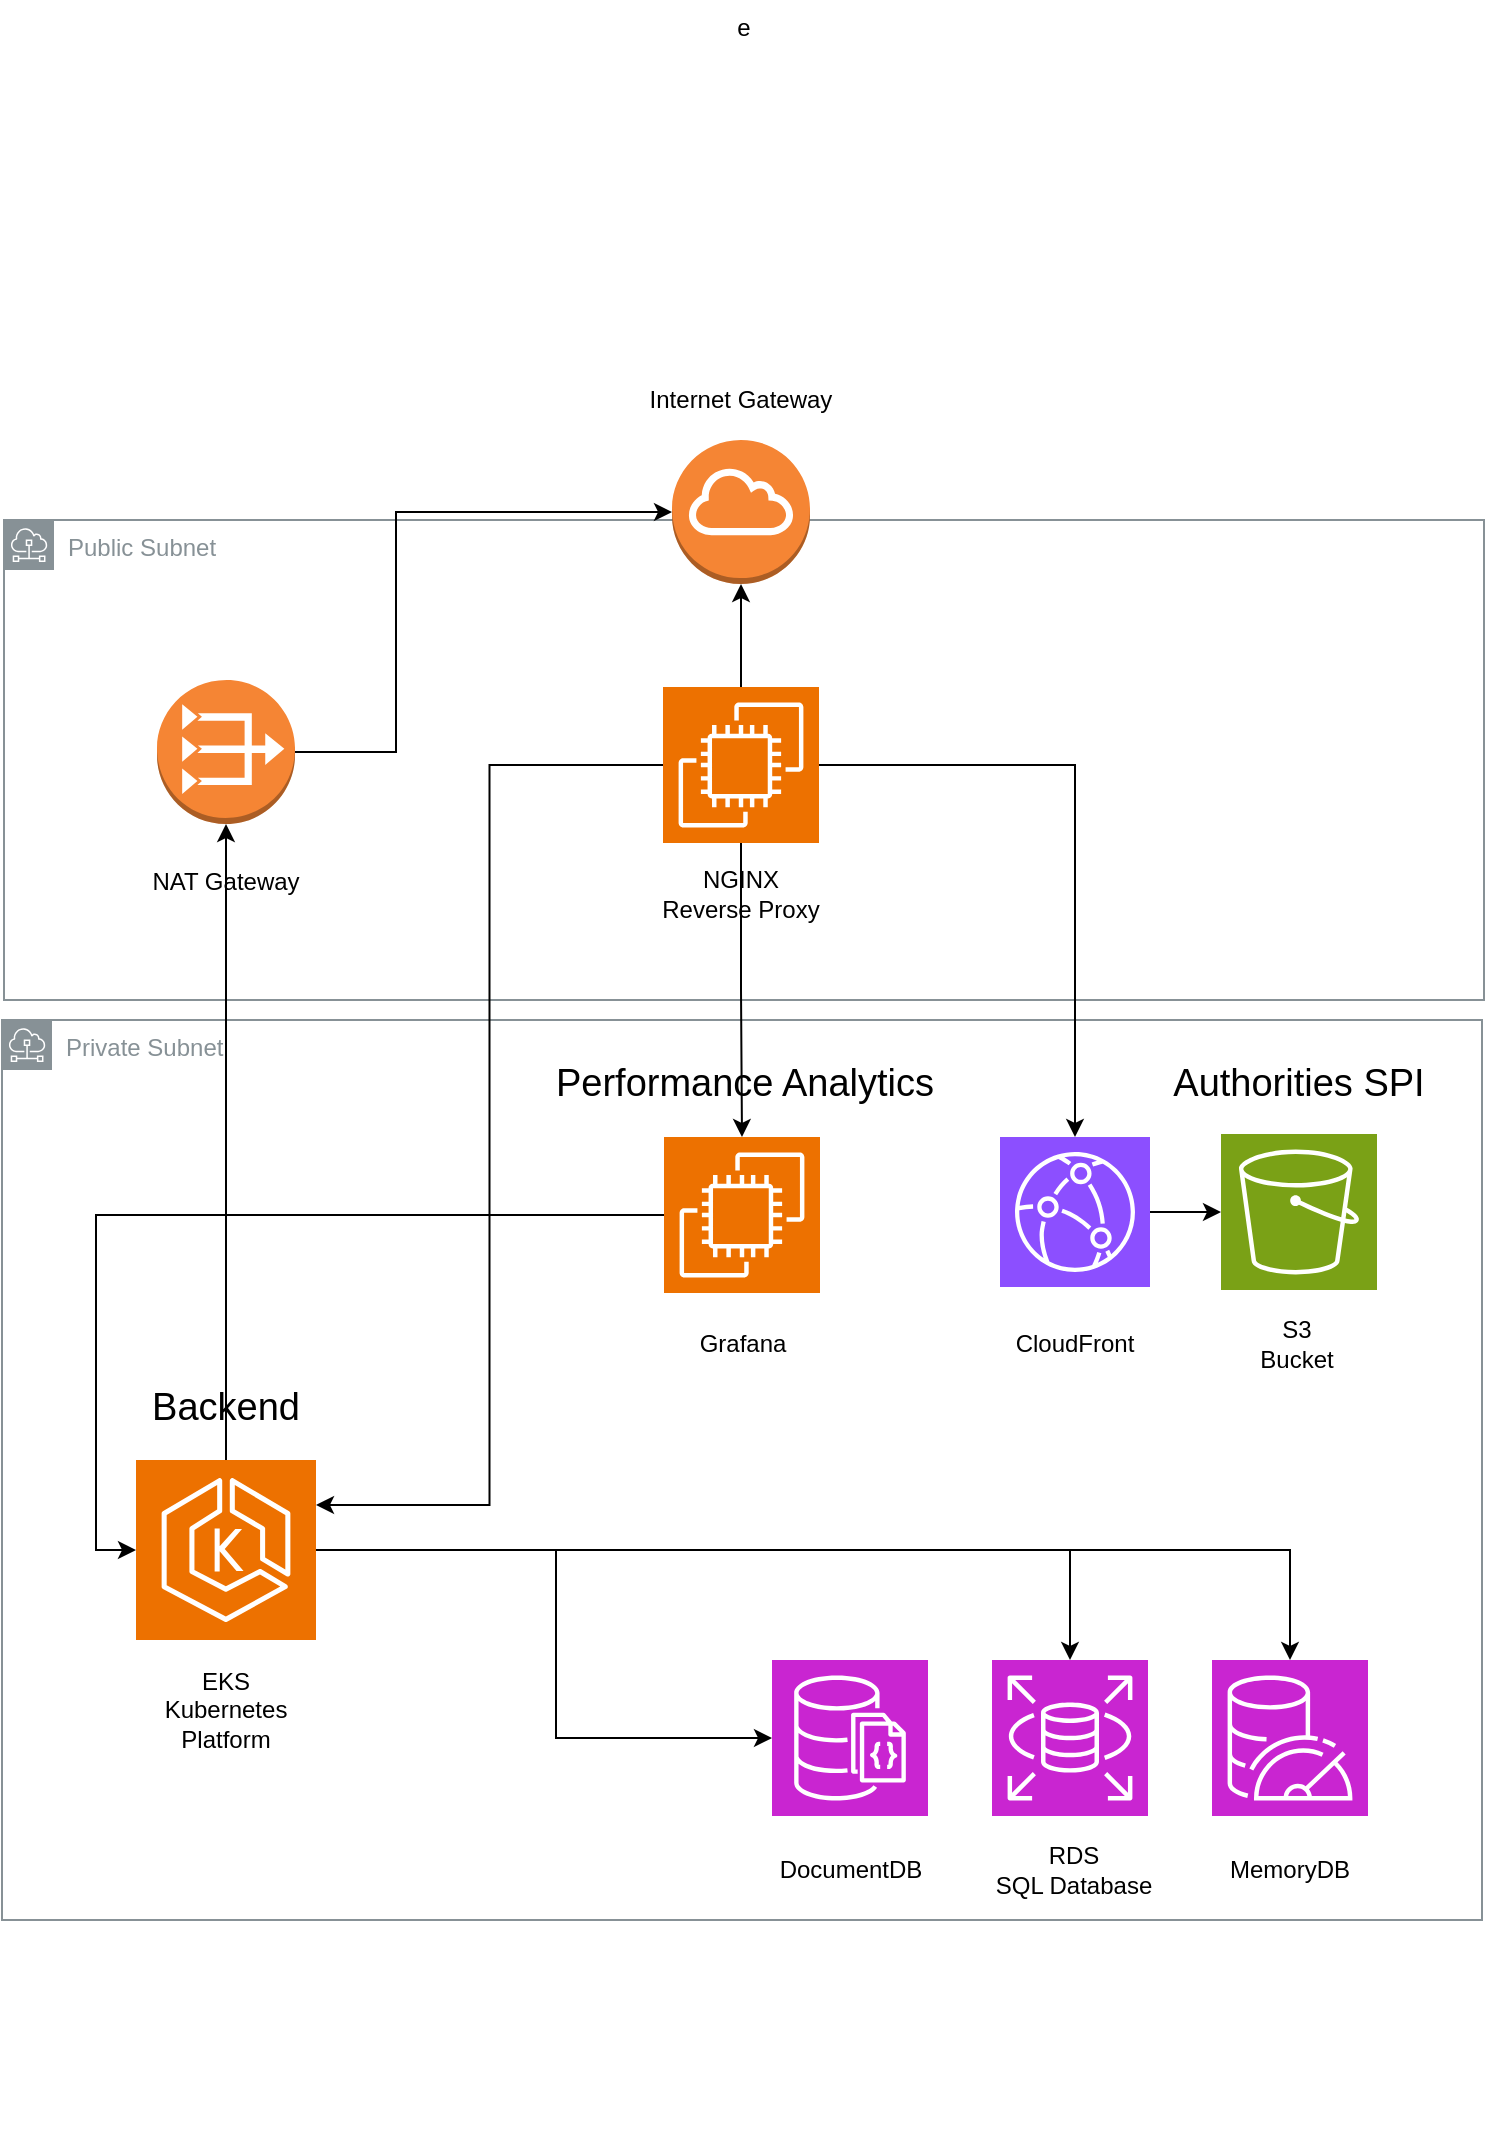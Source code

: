 <mxfile version="26.1.0">
  <diagram name="Page-1" id="Jsg7IJ3bIs8C2-iKhxGt">
    <mxGraphModel dx="1802" dy="2144" grid="1" gridSize="10" guides="1" tooltips="1" connect="1" arrows="1" fold="1" page="1" pageScale="1" pageWidth="827" pageHeight="1169" math="0" shadow="0">
      <root>
        <mxCell id="0" />
        <mxCell id="1" parent="0" />
        <mxCell id="RDD4g2kwhbk00n5F4Vmj-4" value="" style="group" vertex="1" connectable="0" parent="1">
          <mxGeometry x="44" y="510" width="740" height="470" as="geometry" />
        </mxCell>
        <mxCell id="RDD4g2kwhbk00n5F4Vmj-2" value="Private Subnet" style="sketch=0;outlineConnect=0;gradientColor=none;html=1;whiteSpace=wrap;fontSize=12;fontStyle=0;shape=mxgraph.aws4.group;grIcon=mxgraph.aws4.group_subnet;strokeColor=#879196;fillColor=none;verticalAlign=top;align=left;spacingLeft=30;fontColor=#879196;dashed=0;" vertex="1" parent="RDD4g2kwhbk00n5F4Vmj-4">
          <mxGeometry x="-1" y="-90" width="740" height="450" as="geometry" />
        </mxCell>
        <mxCell id="RDD4g2kwhbk00n5F4Vmj-9" value="" style="group" vertex="1" connectable="0" parent="RDD4g2kwhbk00n5F4Vmj-4">
          <mxGeometry x="66" y="89" width="90" height="181" as="geometry" />
        </mxCell>
        <mxCell id="RDD4g2kwhbk00n5F4Vmj-1" value="" style="sketch=0;points=[[0,0,0],[0.25,0,0],[0.5,0,0],[0.75,0,0],[1,0,0],[0,1,0],[0.25,1,0],[0.5,1,0],[0.75,1,0],[1,1,0],[0,0.25,0],[0,0.5,0],[0,0.75,0],[1,0.25,0],[1,0.5,0],[1,0.75,0]];outlineConnect=0;fontColor=#232F3E;fillColor=#ED7100;strokeColor=#ffffff;dashed=0;verticalLabelPosition=bottom;verticalAlign=top;align=center;html=1;fontSize=12;fontStyle=0;aspect=fixed;shape=mxgraph.aws4.resourceIcon;resIcon=mxgraph.aws4.eks;" vertex="1" parent="RDD4g2kwhbk00n5F4Vmj-9">
          <mxGeometry y="41" width="90" height="90" as="geometry" />
        </mxCell>
        <mxCell id="RDD4g2kwhbk00n5F4Vmj-5" value="EKS&lt;div&gt;Kubernetes&lt;/div&gt;&lt;div&gt;Platform&lt;/div&gt;" style="text;html=1;align=center;verticalAlign=middle;whiteSpace=wrap;rounded=0;" vertex="1" parent="RDD4g2kwhbk00n5F4Vmj-9">
          <mxGeometry x="15" y="151" width="60" height="30" as="geometry" />
        </mxCell>
        <mxCell id="RDD4g2kwhbk00n5F4Vmj-7" value="Backend" style="text;html=1;align=center;verticalAlign=middle;whiteSpace=wrap;rounded=0;fontSize=19;" vertex="1" parent="RDD4g2kwhbk00n5F4Vmj-9">
          <mxGeometry x="15" width="60" height="30" as="geometry" />
        </mxCell>
        <mxCell id="RDD4g2kwhbk00n5F4Vmj-6" style="edgeStyle=orthogonalEdgeStyle;rounded=0;orthogonalLoop=1;jettySize=auto;html=1;exitX=0.5;exitY=1;exitDx=0;exitDy=0;" edge="1" parent="RDD4g2kwhbk00n5F4Vmj-9" source="RDD4g2kwhbk00n5F4Vmj-5" target="RDD4g2kwhbk00n5F4Vmj-5">
          <mxGeometry relative="1" as="geometry" />
        </mxCell>
        <mxCell id="RDD4g2kwhbk00n5F4Vmj-11" style="edgeStyle=orthogonalEdgeStyle;rounded=0;orthogonalLoop=1;jettySize=auto;html=1;entryX=0;entryY=0.5;entryDx=0;entryDy=0;entryPerimeter=0;" edge="1" parent="RDD4g2kwhbk00n5F4Vmj-4" source="RDD4g2kwhbk00n5F4Vmj-1" target="RDD4g2kwhbk00n5F4Vmj-10">
          <mxGeometry relative="1" as="geometry">
            <Array as="points">
              <mxPoint x="276" y="175" />
              <mxPoint x="276" y="269" />
            </Array>
          </mxGeometry>
        </mxCell>
        <mxCell id="RDD4g2kwhbk00n5F4Vmj-15" style="edgeStyle=orthogonalEdgeStyle;rounded=0;orthogonalLoop=1;jettySize=auto;html=1;" edge="1" parent="RDD4g2kwhbk00n5F4Vmj-4" source="RDD4g2kwhbk00n5F4Vmj-1" target="RDD4g2kwhbk00n5F4Vmj-14">
          <mxGeometry relative="1" as="geometry" />
        </mxCell>
        <mxCell id="RDD4g2kwhbk00n5F4Vmj-16" value="" style="group" vertex="1" connectable="0" parent="RDD4g2kwhbk00n5F4Vmj-4">
          <mxGeometry x="384" y="230" width="78" height="120" as="geometry" />
        </mxCell>
        <mxCell id="RDD4g2kwhbk00n5F4Vmj-10" value="" style="sketch=0;points=[[0,0,0],[0.25,0,0],[0.5,0,0],[0.75,0,0],[1,0,0],[0,1,0],[0.25,1,0],[0.5,1,0],[0.75,1,0],[1,1,0],[0,0.25,0],[0,0.5,0],[0,0.75,0],[1,0.25,0],[1,0.5,0],[1,0.75,0]];outlineConnect=0;fontColor=#232F3E;fillColor=#C925D1;strokeColor=#ffffff;dashed=0;verticalLabelPosition=bottom;verticalAlign=top;align=center;html=1;fontSize=12;fontStyle=0;aspect=fixed;shape=mxgraph.aws4.resourceIcon;resIcon=mxgraph.aws4.documentdb_with_mongodb_compatibility;" vertex="1" parent="RDD4g2kwhbk00n5F4Vmj-16">
          <mxGeometry width="78" height="78" as="geometry" />
        </mxCell>
        <mxCell id="RDD4g2kwhbk00n5F4Vmj-12" value="DocumentDB" style="text;html=1;align=center;verticalAlign=middle;whiteSpace=wrap;rounded=0;" vertex="1" parent="RDD4g2kwhbk00n5F4Vmj-16">
          <mxGeometry x="1.5" y="90" width="75" height="30" as="geometry" />
        </mxCell>
        <mxCell id="RDD4g2kwhbk00n5F4Vmj-13" style="edgeStyle=orthogonalEdgeStyle;rounded=0;orthogonalLoop=1;jettySize=auto;html=1;exitX=0.5;exitY=1;exitDx=0;exitDy=0;" edge="1" parent="RDD4g2kwhbk00n5F4Vmj-16" source="RDD4g2kwhbk00n5F4Vmj-12" target="RDD4g2kwhbk00n5F4Vmj-12">
          <mxGeometry relative="1" as="geometry" />
        </mxCell>
        <mxCell id="RDD4g2kwhbk00n5F4Vmj-19" value="" style="group" vertex="1" connectable="0" parent="RDD4g2kwhbk00n5F4Vmj-4">
          <mxGeometry x="494" y="230" width="85.5" height="120" as="geometry" />
        </mxCell>
        <mxCell id="RDD4g2kwhbk00n5F4Vmj-14" value="" style="sketch=0;points=[[0,0,0],[0.25,0,0],[0.5,0,0],[0.75,0,0],[1,0,0],[0,1,0],[0.25,1,0],[0.5,1,0],[0.75,1,0],[1,1,0],[0,0.25,0],[0,0.5,0],[0,0.75,0],[1,0.25,0],[1,0.5,0],[1,0.75,0]];outlineConnect=0;fontColor=#232F3E;fillColor=#C925D1;strokeColor=#ffffff;dashed=0;verticalLabelPosition=bottom;verticalAlign=top;align=center;html=1;fontSize=12;fontStyle=0;aspect=fixed;shape=mxgraph.aws4.resourceIcon;resIcon=mxgraph.aws4.rds;" vertex="1" parent="RDD4g2kwhbk00n5F4Vmj-19">
          <mxGeometry width="78" height="78" as="geometry" />
        </mxCell>
        <mxCell id="RDD4g2kwhbk00n5F4Vmj-17" value="RDS&lt;div&gt;SQL Database&lt;/div&gt;" style="text;html=1;align=center;verticalAlign=middle;whiteSpace=wrap;rounded=0;" vertex="1" parent="RDD4g2kwhbk00n5F4Vmj-19">
          <mxGeometry x="-1.5" y="90" width="84" height="30" as="geometry" />
        </mxCell>
        <mxCell id="RDD4g2kwhbk00n5F4Vmj-23" value="" style="group" vertex="1" connectable="0" parent="RDD4g2kwhbk00n5F4Vmj-4">
          <mxGeometry x="601" y="230" width="84" height="120" as="geometry" />
        </mxCell>
        <mxCell id="RDD4g2kwhbk00n5F4Vmj-20" value="" style="sketch=0;points=[[0,0,0],[0.25,0,0],[0.5,0,0],[0.75,0,0],[1,0,0],[0,1,0],[0.25,1,0],[0.5,1,0],[0.75,1,0],[1,1,0],[0,0.25,0],[0,0.5,0],[0,0.75,0],[1,0.25,0],[1,0.5,0],[1,0.75,0]];outlineConnect=0;fontColor=#232F3E;fillColor=#C925D1;strokeColor=#ffffff;dashed=0;verticalLabelPosition=bottom;verticalAlign=top;align=center;html=1;fontSize=12;fontStyle=0;aspect=fixed;shape=mxgraph.aws4.resourceIcon;resIcon=mxgraph.aws4.memorydb_for_redis;" vertex="1" parent="RDD4g2kwhbk00n5F4Vmj-23">
          <mxGeometry x="3" width="78" height="78" as="geometry" />
        </mxCell>
        <mxCell id="RDD4g2kwhbk00n5F4Vmj-22" value="MemoryDB" style="text;html=1;align=center;verticalAlign=middle;whiteSpace=wrap;rounded=0;" vertex="1" parent="RDD4g2kwhbk00n5F4Vmj-23">
          <mxGeometry y="90" width="84" height="30" as="geometry" />
        </mxCell>
        <mxCell id="RDD4g2kwhbk00n5F4Vmj-24" style="edgeStyle=orthogonalEdgeStyle;rounded=0;orthogonalLoop=1;jettySize=auto;html=1;entryX=0.5;entryY=0;entryDx=0;entryDy=0;entryPerimeter=0;" edge="1" parent="RDD4g2kwhbk00n5F4Vmj-4" source="RDD4g2kwhbk00n5F4Vmj-1" target="RDD4g2kwhbk00n5F4Vmj-20">
          <mxGeometry relative="1" as="geometry" />
        </mxCell>
        <mxCell id="RDD4g2kwhbk00n5F4Vmj-31" value="" style="group" vertex="1" connectable="0" parent="RDD4g2kwhbk00n5F4Vmj-4">
          <mxGeometry x="572" y="-73" width="151" height="160" as="geometry" />
        </mxCell>
        <mxCell id="RDD4g2kwhbk00n5F4Vmj-30" value="Authorities SPI" style="text;html=1;align=center;verticalAlign=middle;whiteSpace=wrap;rounded=0;fontSize=19;" vertex="1" parent="RDD4g2kwhbk00n5F4Vmj-31">
          <mxGeometry width="151" height="30" as="geometry" />
        </mxCell>
        <mxCell id="RDD4g2kwhbk00n5F4Vmj-26" value="" style="sketch=0;points=[[0,0,0],[0.25,0,0],[0.5,0,0],[0.75,0,0],[1,0,0],[0,1,0],[0.25,1,0],[0.5,1,0],[0.75,1,0],[1,1,0],[0,0.25,0],[0,0.5,0],[0,0.75,0],[1,0.25,0],[1,0.5,0],[1,0.75,0]];outlineConnect=0;fontColor=#232F3E;fillColor=#7AA116;strokeColor=#ffffff;dashed=0;verticalLabelPosition=bottom;verticalAlign=top;align=center;html=1;fontSize=12;fontStyle=0;aspect=fixed;shape=mxgraph.aws4.resourceIcon;resIcon=mxgraph.aws4.s3;" vertex="1" parent="RDD4g2kwhbk00n5F4Vmj-31">
          <mxGeometry x="36.5" y="40" width="78" height="78" as="geometry" />
        </mxCell>
        <mxCell id="RDD4g2kwhbk00n5F4Vmj-27" value="S3&lt;div&gt;&lt;span style=&quot;background-color: transparent; color: light-dark(rgb(0, 0, 0), rgb(255, 255, 255));&quot;&gt;Bucket&lt;/span&gt;&lt;/div&gt;" style="text;html=1;align=center;verticalAlign=middle;whiteSpace=wrap;rounded=0;" vertex="1" parent="RDD4g2kwhbk00n5F4Vmj-31">
          <mxGeometry x="36.5" y="130" width="75" height="30" as="geometry" />
        </mxCell>
        <mxCell id="RDD4g2kwhbk00n5F4Vmj-42" value="" style="group" vertex="1" connectable="0" parent="RDD4g2kwhbk00n5F4Vmj-4">
          <mxGeometry x="498" y="-31.5" width="75" height="118.5" as="geometry" />
        </mxCell>
        <mxCell id="RDD4g2kwhbk00n5F4Vmj-36" value="" style="sketch=0;points=[[0,0,0],[0.25,0,0],[0.5,0,0],[0.75,0,0],[1,0,0],[0,1,0],[0.25,1,0],[0.5,1,0],[0.75,1,0],[1,1,0],[0,0.25,0],[0,0.5,0],[0,0.75,0],[1,0.25,0],[1,0.5,0],[1,0.75,0]];outlineConnect=0;fontColor=#232F3E;fillColor=#8C4FFF;strokeColor=#ffffff;dashed=0;verticalLabelPosition=bottom;verticalAlign=top;align=center;html=1;fontSize=12;fontStyle=0;aspect=fixed;shape=mxgraph.aws4.resourceIcon;resIcon=mxgraph.aws4.cloudfront;" vertex="1" parent="RDD4g2kwhbk00n5F4Vmj-42">
          <mxGeometry width="75" height="75" as="geometry" />
        </mxCell>
        <mxCell id="RDD4g2kwhbk00n5F4Vmj-41" value="CloudFront" style="text;html=1;align=center;verticalAlign=middle;whiteSpace=wrap;rounded=0;" vertex="1" parent="RDD4g2kwhbk00n5F4Vmj-42">
          <mxGeometry y="88.5" width="75" height="30" as="geometry" />
        </mxCell>
        <mxCell id="RDD4g2kwhbk00n5F4Vmj-38" style="edgeStyle=orthogonalEdgeStyle;rounded=0;orthogonalLoop=1;jettySize=auto;html=1;" edge="1" parent="RDD4g2kwhbk00n5F4Vmj-4" source="RDD4g2kwhbk00n5F4Vmj-36" target="RDD4g2kwhbk00n5F4Vmj-26">
          <mxGeometry relative="1" as="geometry" />
        </mxCell>
        <mxCell id="RDD4g2kwhbk00n5F4Vmj-71" value="" style="group" vertex="1" connectable="0" parent="RDD4g2kwhbk00n5F4Vmj-4">
          <mxGeometry x="330" y="-31.5" width="78" height="118" as="geometry" />
        </mxCell>
        <mxCell id="RDD4g2kwhbk00n5F4Vmj-64" value="" style="sketch=0;points=[[0,0,0],[0.25,0,0],[0.5,0,0],[0.75,0,0],[1,0,0],[0,1,0],[0.25,1,0],[0.5,1,0],[0.75,1,0],[1,1,0],[0,0.25,0],[0,0.5,0],[0,0.75,0],[1,0.25,0],[1,0.5,0],[1,0.75,0]];outlineConnect=0;fontColor=#232F3E;fillColor=#ED7100;strokeColor=#ffffff;dashed=0;verticalLabelPosition=bottom;verticalAlign=top;align=center;html=1;fontSize=12;fontStyle=0;aspect=fixed;shape=mxgraph.aws4.resourceIcon;resIcon=mxgraph.aws4.ec2;" vertex="1" parent="RDD4g2kwhbk00n5F4Vmj-71">
          <mxGeometry width="78" height="78" as="geometry" />
        </mxCell>
        <mxCell id="RDD4g2kwhbk00n5F4Vmj-68" value="Grafana" style="text;html=1;align=center;verticalAlign=middle;whiteSpace=wrap;rounded=0;" vertex="1" parent="RDD4g2kwhbk00n5F4Vmj-71">
          <mxGeometry x="1.5" y="88" width="75" height="30" as="geometry" />
        </mxCell>
        <mxCell id="RDD4g2kwhbk00n5F4Vmj-80" style="edgeStyle=orthogonalEdgeStyle;rounded=0;orthogonalLoop=1;jettySize=auto;html=1;entryX=0;entryY=0.5;entryDx=0;entryDy=0;entryPerimeter=0;" edge="1" parent="RDD4g2kwhbk00n5F4Vmj-4" source="RDD4g2kwhbk00n5F4Vmj-64" target="RDD4g2kwhbk00n5F4Vmj-1">
          <mxGeometry relative="1" as="geometry" />
        </mxCell>
        <mxCell id="RDD4g2kwhbk00n5F4Vmj-29" value="e" style="group" vertex="1" connectable="0" parent="1">
          <mxGeometry x="44" y="-90" width="740" height="500" as="geometry" />
        </mxCell>
        <mxCell id="RDD4g2kwhbk00n5F4Vmj-25" value="Public Subnet" style="sketch=0;outlineConnect=0;gradientColor=none;html=1;whiteSpace=wrap;fontSize=12;fontStyle=0;shape=mxgraph.aws4.group;grIcon=mxgraph.aws4.group_subnet;strokeColor=#879196;fillColor=none;verticalAlign=top;align=left;spacingLeft=30;fontColor=#879196;dashed=0;" vertex="1" parent="RDD4g2kwhbk00n5F4Vmj-29">
          <mxGeometry y="260" width="740" height="240" as="geometry" />
        </mxCell>
        <mxCell id="RDD4g2kwhbk00n5F4Vmj-35" value="" style="group" vertex="1" connectable="0" parent="RDD4g2kwhbk00n5F4Vmj-29">
          <mxGeometry x="314" y="180" width="109" height="112" as="geometry" />
        </mxCell>
        <mxCell id="RDD4g2kwhbk00n5F4Vmj-32" value="" style="outlineConnect=0;dashed=0;verticalLabelPosition=bottom;verticalAlign=top;align=center;html=1;shape=mxgraph.aws3.internet_gateway;fillColor=#F58534;gradientColor=none;" vertex="1" parent="RDD4g2kwhbk00n5F4Vmj-35">
          <mxGeometry x="20" y="40" width="69" height="72" as="geometry" />
        </mxCell>
        <mxCell id="RDD4g2kwhbk00n5F4Vmj-33" value="Internet Gateway" style="text;html=1;align=center;verticalAlign=middle;whiteSpace=wrap;rounded=0;" vertex="1" parent="RDD4g2kwhbk00n5F4Vmj-35">
          <mxGeometry y="5" width="109" height="30" as="geometry" />
        </mxCell>
        <mxCell id="RDD4g2kwhbk00n5F4Vmj-55" value="" style="group" vertex="1" connectable="0" parent="RDD4g2kwhbk00n5F4Vmj-29">
          <mxGeometry x="72" y="340" width="78" height="116" as="geometry" />
        </mxCell>
        <mxCell id="RDD4g2kwhbk00n5F4Vmj-43" value="" style="outlineConnect=0;dashed=0;verticalLabelPosition=bottom;verticalAlign=top;align=center;html=1;shape=mxgraph.aws3.vpc_nat_gateway;fillColor=#F58534;gradientColor=none;" vertex="1" parent="RDD4g2kwhbk00n5F4Vmj-55">
          <mxGeometry x="4.5" width="69" height="72" as="geometry" />
        </mxCell>
        <mxCell id="RDD4g2kwhbk00n5F4Vmj-44" value="NAT Gateway" style="text;html=1;align=center;verticalAlign=middle;whiteSpace=wrap;rounded=0;" vertex="1" parent="RDD4g2kwhbk00n5F4Vmj-55">
          <mxGeometry y="86" width="78" height="30" as="geometry" />
        </mxCell>
        <mxCell id="RDD4g2kwhbk00n5F4Vmj-72" value="" style="group" vertex="1" connectable="0" parent="RDD4g2kwhbk00n5F4Vmj-29">
          <mxGeometry x="326" y="343" width="85" height="119" as="geometry" />
        </mxCell>
        <mxCell id="RDD4g2kwhbk00n5F4Vmj-59" value="" style="group" vertex="1" connectable="0" parent="RDD4g2kwhbk00n5F4Vmj-72">
          <mxGeometry width="85" height="119" as="geometry" />
        </mxCell>
        <mxCell id="RDD4g2kwhbk00n5F4Vmj-58" value="NGINX&lt;div&gt;Reverse Proxy&lt;/div&gt;" style="text;html=1;align=center;verticalAlign=middle;whiteSpace=wrap;rounded=0;" vertex="1" parent="RDD4g2kwhbk00n5F4Vmj-59">
          <mxGeometry y="89" width="85" height="30" as="geometry" />
        </mxCell>
        <mxCell id="RDD4g2kwhbk00n5F4Vmj-57" value="" style="sketch=0;points=[[0,0,0],[0.25,0,0],[0.5,0,0],[0.75,0,0],[1,0,0],[0,1,0],[0.25,1,0],[0.5,1,0],[0.75,1,0],[1,1,0],[0,0.25,0],[0,0.5,0],[0,0.75,0],[1,0.25,0],[1,0.5,0],[1,0.75,0]];outlineConnect=0;fontColor=#232F3E;fillColor=#ED7100;strokeColor=#ffffff;dashed=0;verticalLabelPosition=bottom;verticalAlign=top;align=center;html=1;fontSize=12;fontStyle=0;aspect=fixed;shape=mxgraph.aws4.resourceIcon;resIcon=mxgraph.aws4.ec2;" vertex="1" parent="RDD4g2kwhbk00n5F4Vmj-72">
          <mxGeometry x="3.5" y="0.5" width="78" height="78" as="geometry" />
        </mxCell>
        <mxCell id="RDD4g2kwhbk00n5F4Vmj-73" style="edgeStyle=orthogonalEdgeStyle;rounded=0;orthogonalLoop=1;jettySize=auto;html=1;entryX=0.5;entryY=1;entryDx=0;entryDy=0;entryPerimeter=0;" edge="1" parent="RDD4g2kwhbk00n5F4Vmj-29" source="RDD4g2kwhbk00n5F4Vmj-57" target="RDD4g2kwhbk00n5F4Vmj-32">
          <mxGeometry relative="1" as="geometry" />
        </mxCell>
        <mxCell id="RDD4g2kwhbk00n5F4Vmj-77" style="edgeStyle=orthogonalEdgeStyle;rounded=0;orthogonalLoop=1;jettySize=auto;html=1;entryX=0;entryY=0.5;entryDx=0;entryDy=0;entryPerimeter=0;" edge="1" parent="RDD4g2kwhbk00n5F4Vmj-29" source="RDD4g2kwhbk00n5F4Vmj-43" target="RDD4g2kwhbk00n5F4Vmj-32">
          <mxGeometry relative="1" as="geometry">
            <Array as="points">
              <mxPoint x="196" y="376" />
              <mxPoint x="196" y="256" />
            </Array>
          </mxGeometry>
        </mxCell>
        <mxCell id="RDD4g2kwhbk00n5F4Vmj-51" style="edgeStyle=orthogonalEdgeStyle;rounded=0;orthogonalLoop=1;jettySize=auto;html=1;entryX=0.5;entryY=1;entryDx=0;entryDy=0;entryPerimeter=0;exitX=0.5;exitY=0;exitDx=0;exitDy=0;exitPerimeter=0;" edge="1" parent="1" source="RDD4g2kwhbk00n5F4Vmj-1" target="RDD4g2kwhbk00n5F4Vmj-43">
          <mxGeometry relative="1" as="geometry" />
        </mxCell>
        <mxCell id="RDD4g2kwhbk00n5F4Vmj-76" style="edgeStyle=orthogonalEdgeStyle;rounded=0;orthogonalLoop=1;jettySize=auto;html=1;" edge="1" parent="1" source="RDD4g2kwhbk00n5F4Vmj-57" target="RDD4g2kwhbk00n5F4Vmj-36">
          <mxGeometry relative="1" as="geometry" />
        </mxCell>
        <mxCell id="RDD4g2kwhbk00n5F4Vmj-78" style="edgeStyle=orthogonalEdgeStyle;rounded=0;orthogonalLoop=1;jettySize=auto;html=1;entryX=1;entryY=0.25;entryDx=0;entryDy=0;entryPerimeter=0;" edge="1" parent="1" source="RDD4g2kwhbk00n5F4Vmj-57" target="RDD4g2kwhbk00n5F4Vmj-1">
          <mxGeometry relative="1" as="geometry" />
        </mxCell>
        <mxCell id="RDD4g2kwhbk00n5F4Vmj-79" style="edgeStyle=orthogonalEdgeStyle;rounded=0;orthogonalLoop=1;jettySize=auto;html=1;exitX=0.5;exitY=1;exitDx=0;exitDy=0;exitPerimeter=0;" edge="1" parent="1" source="RDD4g2kwhbk00n5F4Vmj-57" target="RDD4g2kwhbk00n5F4Vmj-64">
          <mxGeometry relative="1" as="geometry" />
        </mxCell>
        <mxCell id="RDD4g2kwhbk00n5F4Vmj-82" value="Performance Analytics" style="text;html=1;align=center;verticalAlign=middle;whiteSpace=wrap;rounded=0;fontSize=19;" vertex="1" parent="1">
          <mxGeometry x="315.75" y="437" width="196.5" height="30" as="geometry" />
        </mxCell>
      </root>
    </mxGraphModel>
  </diagram>
</mxfile>
